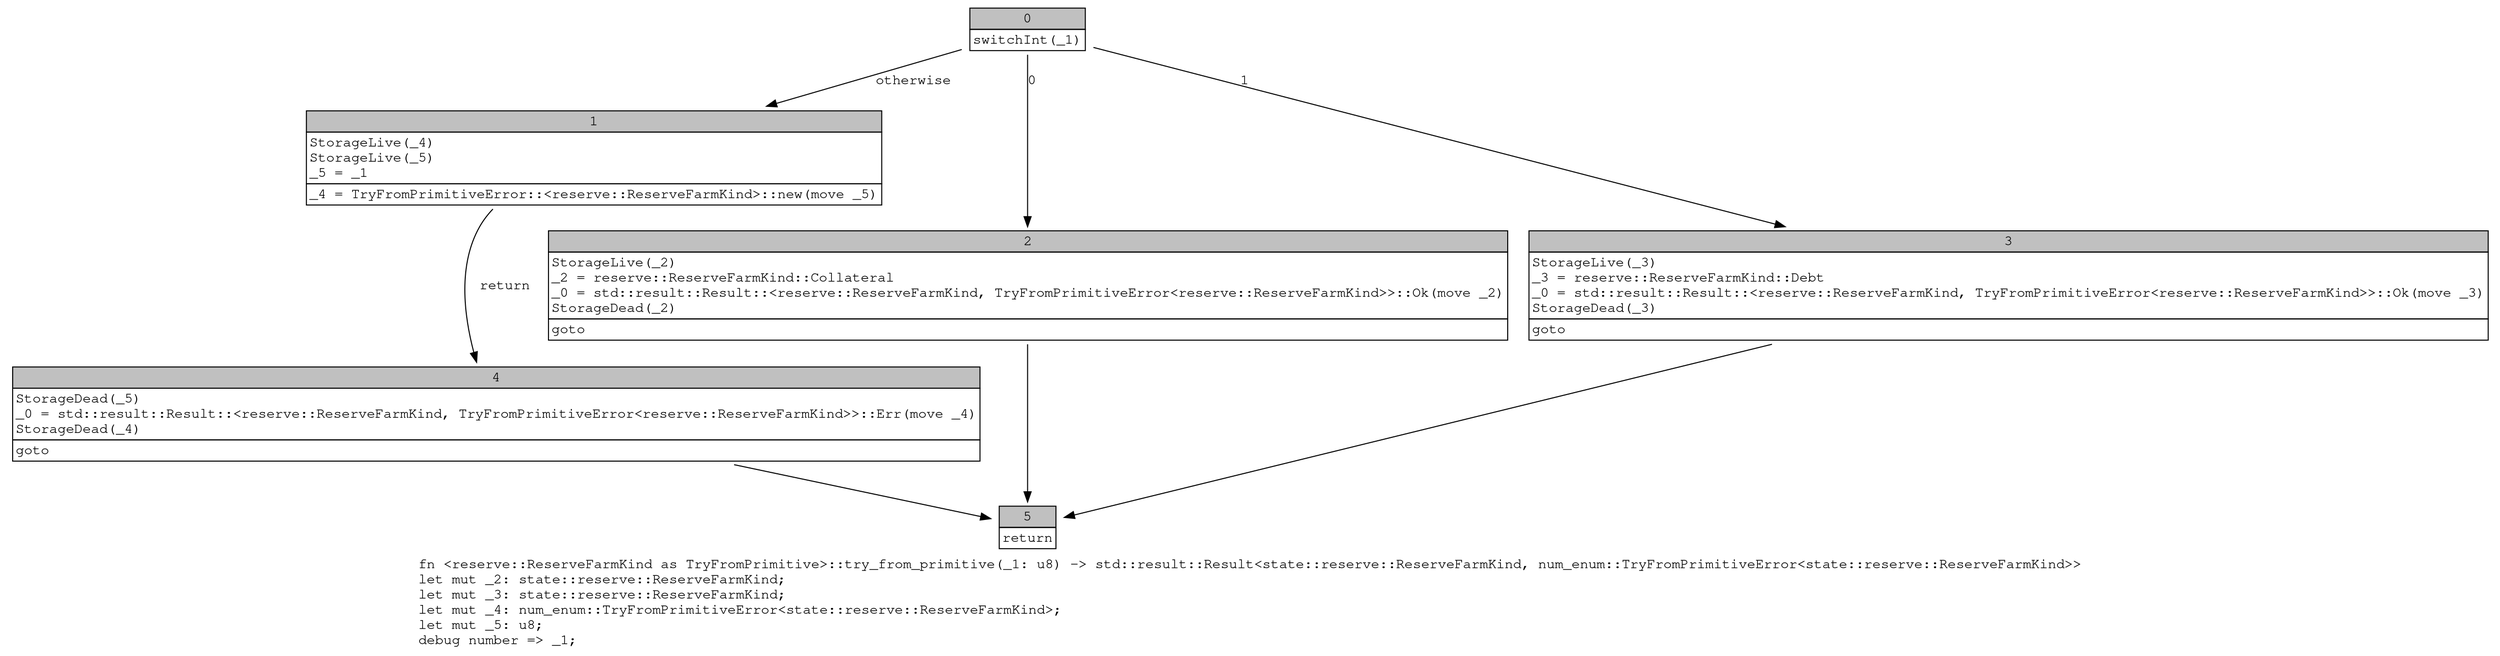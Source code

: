 digraph Mir_0_9177 {
    graph [fontname="Courier, monospace"];
    node [fontname="Courier, monospace"];
    edge [fontname="Courier, monospace"];
    label=<fn &lt;reserve::ReserveFarmKind as TryFromPrimitive&gt;::try_from_primitive(_1: u8) -&gt; std::result::Result&lt;state::reserve::ReserveFarmKind, num_enum::TryFromPrimitiveError&lt;state::reserve::ReserveFarmKind&gt;&gt;<br align="left"/>let mut _2: state::reserve::ReserveFarmKind;<br align="left"/>let mut _3: state::reserve::ReserveFarmKind;<br align="left"/>let mut _4: num_enum::TryFromPrimitiveError&lt;state::reserve::ReserveFarmKind&gt;;<br align="left"/>let mut _5: u8;<br align="left"/>debug number =&gt; _1;<br align="left"/>>;
    bb0__0_9177 [shape="none", label=<<table border="0" cellborder="1" cellspacing="0"><tr><td bgcolor="gray" align="center" colspan="1">0</td></tr><tr><td align="left">switchInt(_1)</td></tr></table>>];
    bb1__0_9177 [shape="none", label=<<table border="0" cellborder="1" cellspacing="0"><tr><td bgcolor="gray" align="center" colspan="1">1</td></tr><tr><td align="left" balign="left">StorageLive(_4)<br/>StorageLive(_5)<br/>_5 = _1<br/></td></tr><tr><td align="left">_4 = TryFromPrimitiveError::&lt;reserve::ReserveFarmKind&gt;::new(move _5)</td></tr></table>>];
    bb2__0_9177 [shape="none", label=<<table border="0" cellborder="1" cellspacing="0"><tr><td bgcolor="gray" align="center" colspan="1">2</td></tr><tr><td align="left" balign="left">StorageLive(_2)<br/>_2 = reserve::ReserveFarmKind::Collateral<br/>_0 = std::result::Result::&lt;reserve::ReserveFarmKind, TryFromPrimitiveError&lt;reserve::ReserveFarmKind&gt;&gt;::Ok(move _2)<br/>StorageDead(_2)<br/></td></tr><tr><td align="left">goto</td></tr></table>>];
    bb3__0_9177 [shape="none", label=<<table border="0" cellborder="1" cellspacing="0"><tr><td bgcolor="gray" align="center" colspan="1">3</td></tr><tr><td align="left" balign="left">StorageLive(_3)<br/>_3 = reserve::ReserveFarmKind::Debt<br/>_0 = std::result::Result::&lt;reserve::ReserveFarmKind, TryFromPrimitiveError&lt;reserve::ReserveFarmKind&gt;&gt;::Ok(move _3)<br/>StorageDead(_3)<br/></td></tr><tr><td align="left">goto</td></tr></table>>];
    bb4__0_9177 [shape="none", label=<<table border="0" cellborder="1" cellspacing="0"><tr><td bgcolor="gray" align="center" colspan="1">4</td></tr><tr><td align="left" balign="left">StorageDead(_5)<br/>_0 = std::result::Result::&lt;reserve::ReserveFarmKind, TryFromPrimitiveError&lt;reserve::ReserveFarmKind&gt;&gt;::Err(move _4)<br/>StorageDead(_4)<br/></td></tr><tr><td align="left">goto</td></tr></table>>];
    bb5__0_9177 [shape="none", label=<<table border="0" cellborder="1" cellspacing="0"><tr><td bgcolor="gray" align="center" colspan="1">5</td></tr><tr><td align="left">return</td></tr></table>>];
    bb0__0_9177 -> bb2__0_9177 [label="0"];
    bb0__0_9177 -> bb3__0_9177 [label="1"];
    bb0__0_9177 -> bb1__0_9177 [label="otherwise"];
    bb1__0_9177 -> bb4__0_9177 [label="return"];
    bb2__0_9177 -> bb5__0_9177 [label=""];
    bb3__0_9177 -> bb5__0_9177 [label=""];
    bb4__0_9177 -> bb5__0_9177 [label=""];
}
